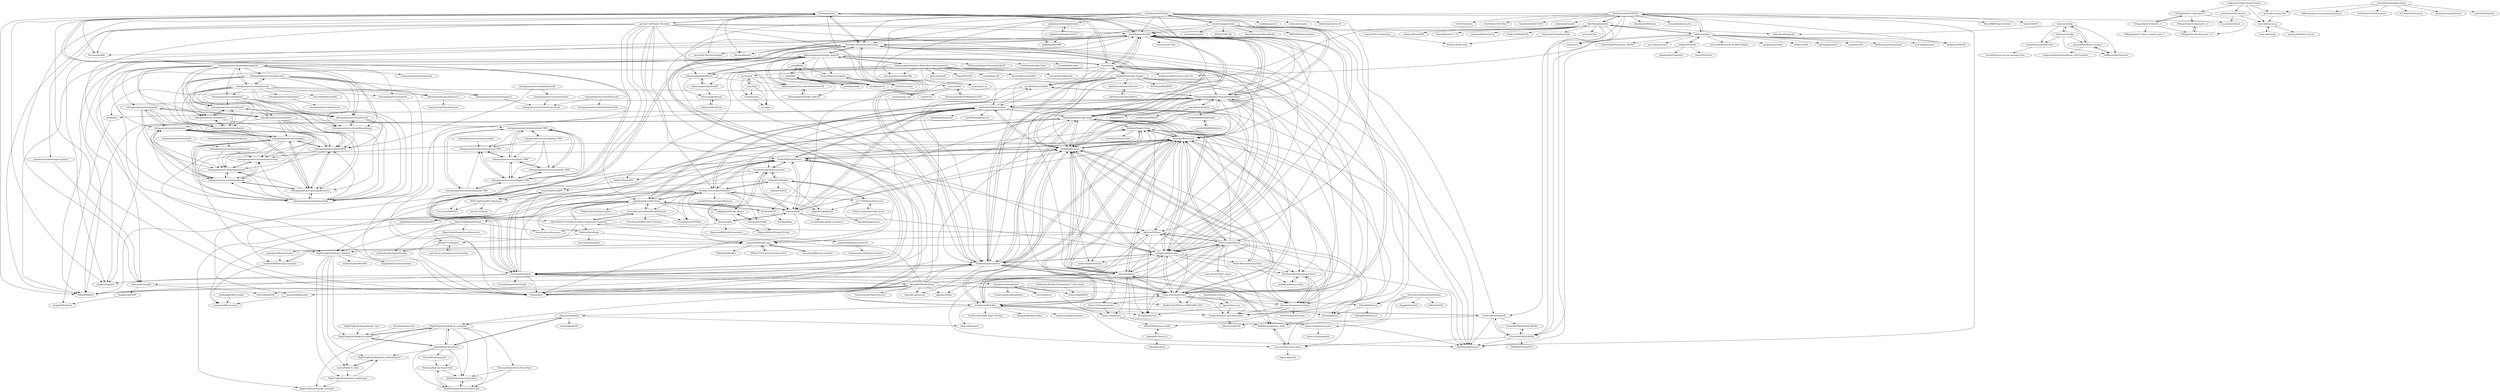 digraph G {
"ZDoom/gzdoom" -> "ZDoom/Raze" ["e"=1]
"ZDoom/gzdoom" -> "sirjuddington/SLADE"
"ZDoom/gzdoom" -> "chocolate-doom/chocolate-doom"
"ZDoom/gzdoom" -> "freedoom/freedoom"
"ZDoom/gzdoom" -> "Novum/vkQuake" ["e"=1]
"ZDoom/gzdoom" -> "UltimateDoomBuilder/UltimateDoomBuilder"
"ZDoom/gzdoom" -> "dhewm/dhewm3" ["e"=1]
"ZDoom/gzdoom" -> "luciusDXL/TheForceEngine" ["e"=1]
"ZDoom/gzdoom" -> "fabiangreffrath/crispy-doom"
"ZDoom/gzdoom" -> "rheit/zdoom"
"ZDoom/gzdoom" -> "pa1nki113r/Project_Brutality"
"ZDoom/gzdoom" -> "NBlood/NBlood" ["e"=1]
"ZDoom/gzdoom" -> "kraflab/dsda-doom"
"ZDoom/gzdoom" -> "bradharding/doomretro"
"ZDoom/gzdoom" -> "yquake2/yquake2" ["e"=1]
"fabiangreffrath/crispy-doom" -> "fabiangreffrath/woof"
"fabiangreffrath/crispy-doom" -> "chocolate-doom/chocolate-doom"
"fabiangreffrath/crispy-doom" -> "kraflab/dsda-doom"
"fabiangreffrath/crispy-doom" -> "coelckers/prboom-plus"
"fabiangreffrath/crispy-doom" -> "bradharding/doomretro"
"fabiangreffrath/crispy-doom" -> "sirjuddington/SLADE"
"fabiangreffrath/crispy-doom" -> "BodbDearg/PsyDoom" ["e"=1]
"fabiangreffrath/crispy-doom" -> "yquake2/yquake2" ["e"=1]
"fabiangreffrath/crispy-doom" -> "team-eternity/eternity"
"fabiangreffrath/crispy-doom" -> "ZDoom/Raze" ["e"=1]
"fabiangreffrath/crispy-doom" -> "UltimateDoomBuilder/UltimateDoomBuilder"
"fabiangreffrath/crispy-doom" -> "Russian-Doom/russian-doom"
"fabiangreffrath/crispy-doom" -> "NBlood/NBlood" ["e"=1]
"fabiangreffrath/crispy-doom" -> "freedoom/freedoom"
"fabiangreffrath/crispy-doom" -> "MrAlaux/Nugget-Doom"
"Sumwunn/DoomRPG" -> "mmaulwurff/target-spy"
"Sumwunn/DoomRPG" -> "WNC12k/DoomRPG-Rebalance"
"Sumwunn/DoomRPG" -> "Forevener/DRPGSEL"
"team-eternity/eternity" -> "fabiangreffrath/woof"
"team-eternity/eternity" -> "coelckers/prboom-plus"
"team-eternity/eternity" -> "kraflab/dsda-doom"
"team-eternity/eternity" -> "odamex/odamex"
"team-eternity/eternity" -> "atsb/Doom64EX-Plus"
"team-eternity/eternity" -> "MTrop/DoomTools"
"team-eternity/eternity" -> "GooberMan/rum-and-raisin-doom"
"team-eternity/eternity" -> "kgsws/doom_ace"
"team-eternity/eternity" -> "Russian-Doom/russian-doom"
"team-eternity/eternity" -> "sirjuddington/SLADE"
"team-eternity/eternity" -> "bradharding/doomretro"
"team-eternity/eternity" -> "MadDeCoDeR/Classic-RBDOOM-3-BFG" ["e"=1]
"team-eternity/eternity" -> "drfrag666/lzdoom"
"team-eternity/eternity" -> "Doom-Utils/iwad-patches"
"team-eternity/eternity" -> "dpjudas/VkDoom"
"anotak/doombuilderx" -> "UltimateDoomBuilder/UltimateDoomBuilder"
"anotak/doombuilderx" -> "kraflab/mbf21"
"anotak/doombuilderx" -> "sneakernets/DMXOPL" ["e"=1]
"anotak/doombuilderx" -> "team-eternity/calico-doom"
"anotak/doombuilderx" -> "jmtd/wadc"
"anotak/doombuilderx" -> "jmickle66666666/jzbuilder"
"jekyllgrim/Beautiful-Doom" -> "EmeraldCoasttt/BrutalDoomPlatinum"
"jekyllgrim/Beautiful-Doom" -> "jekyllgrim/UniversalFlexibleHUD"
"jekyllgrim/Beautiful-Doom" -> "NightFright2k19/quake_authmdl" ["e"=1]
"jekyllgrim/Beautiful-Doom" -> "NightFright2k19/doom_widehud"
"jekyllgrim/Beautiful-Doom" -> "MajorCooke/Doom4Doom"
"jekyllgrim/Beautiful-Doom" -> "LocalInsomniac/NTMAi"
"jekyllgrim/Beautiful-Doom" -> "jekyllgrim/ZScript_Basics"
"jekyllgrim/Beautiful-Doom" -> "Youda008/DoomRunner"
"jekyllgrim/Beautiful-Doom" -> "lcferrum/qzdl"
"jekyllgrim/Beautiful-Doom" -> "TheKins/MetaDoom"
"jekyllgrim/Beautiful-Doom" -> "KuriKai/DHTP"
"jekyllgrim/Beautiful-Doom" -> "obsidian-level-maker/Obsidian"
"jekyllgrim/Beautiful-Doom" -> "TheBlueSavior/Project-Malice"
"jekyllgrim/Beautiful-Doom" -> "nstlaurent/DoomLauncher"
"pa1nki113r/Project_Brutality" -> "ZDoom/gzdoom"
"pa1nki113r/Project_Brutality" -> "Youda008/DoomRunner"
"pa1nki113r/Project_Brutality" -> "BLOODWOLF333/Brutal-Doom-Community-Expansion"
"pa1nki113r/Project_Brutality" -> "lcferrum/qzdl"
"pa1nki113r/Project_Brutality" -> "ZDoom/Raze" ["e"=1]
"pa1nki113r/Project_Brutality" -> "sirjuddington/SLADE"
"pa1nki113r/Project_Brutality" -> "UltimateDoomBuilder/UltimateDoomBuilder"
"pa1nki113r/Project_Brutality" -> "jekyllgrim/Beautiful-Doom"
"pa1nki113r/Project_Brutality" -> "freedoom/freedoom"
"pa1nki113r/Project_Brutality" -> "obsidian-level-maker/Obsidian"
"pa1nki113r/Project_Brutality" -> "NBlood/NBlood" ["e"=1]
"pa1nki113r/Project_Brutality" -> "Novum/vkQuake" ["e"=1]
"pa1nki113r/Project_Brutality" -> "kraflab/dsda-doom"
"pa1nki113r/Project_Brutality" -> "bradharding/doomretro"
"pa1nki113r/Project_Brutality" -> "nstlaurent/DoomLauncher"
"lcferrum/qzdl" -> "qbasicer/qzdl"
"lcferrum/qzdl" -> "nstlaurent/DoomLauncher"
"lcferrum/qzdl" -> "Youda008/DoomRunner"
"lcferrum/qzdl" -> "FreaKzero/ssgl-doom-launcher"
"lcferrum/qzdl" -> "m-x-d/Simple-Quake-Launcher-2" ["e"=1]
"lcferrum/qzdl" -> "coelckers/prboom-plus"
"lcferrum/qzdl" -> "fabiangreffrath/woof"
"lcferrum/qzdl" -> "jekyllgrim/Beautiful-Doom"
"lcferrum/qzdl" -> "fabiangreffrath/crispy-doom"
"lcferrum/qzdl" -> "obsidian-level-maker/Obsidian"
"lcferrum/qzdl" -> "Shpoike/Quakespasm" ["e"=1]
"lcferrum/qzdl" -> "UltimateDoomBuilder/UltimateDoomBuilder"
"lcferrum/qzdl" -> "ZDoom/Raze" ["e"=1]
"lcferrum/qzdl" -> "kraflab/dsda-doom"
"rheit/zdoom" -> "sirjuddington/SLADE"
"rheit/zdoom" -> "ZDoom/gzdoom"
"rheit/zdoom" -> "UltimateDoomBuilder/UltimateDoomBuilder"
"rheit/zdoom" -> "ZDoom/qzdoom"
"rheit/zdoom" -> "skyjake/Doomsday-Engine"
"rheit/zdoom" -> "team-eternity/eternity"
"rheit/zdoom" -> "drfrag666/lzdoom"
"rheit/zdoom" -> "freedoom/freedoom"
"rheit/zdoom" -> "devinacker/omgifol"
"rheit/zdoom" -> "m-x-d/GZDoom-Builder"
"rheit/zdoom" -> "coelckers/prboom-plus"
"rheit/zdoom" -> "fabiensanglard/chocolate_duke3D"
"rheit/zdoom" -> "bradharding/doomretro"
"rheit/zdoom" -> "Kyle873/DoomRPG"
"rheit/zdoom" -> "nstlaurent/DoomLauncher"
"amroibrahim/DIYDoom" -> "jordansavant/doomengine.python"
"amroibrahim/DIYDoom" -> "chocolate-doom/chocolate-doom"
"amroibrahim/DIYDoom" -> "sinshu/managed-doom"
"amroibrahim/DIYDoom" -> "bradharding/doomretro"
"amroibrahim/DIYDoom" -> "sirjuddington/SLADE"
"amroibrahim/DIYDoom" -> "ozkl/doomgeneric" ["e"=1]
"amroibrahim/DIYDoom" -> "odamex/odamex"
"amroibrahim/DIYDoom" -> "solenum/exengine" ["e"=1]
"amroibrahim/DIYDoom" -> "fabiensanglard/gebbdoom"
"amroibrahim/DIYDoom" -> "devinacker/omgifol"
"amroibrahim/DIYDoom" -> "philipbuuck/HandmadeQuake"
"amroibrahim/DIYDoom" -> "coelckers/prboom-plus"
"amroibrahim/DIYDoom" -> "mausimus/rtdoom"
"amroibrahim/DIYDoom" -> "jdah/doomenstein-3d" ["e"=1]
"amroibrahim/DIYDoom" -> "mattiasgustavsson/dos-like" ["e"=1]
"nstlaurent/DoomLauncher" -> "Youda008/DoomRunner"
"nstlaurent/DoomLauncher" -> "lcferrum/qzdl"
"nstlaurent/DoomLauncher" -> "kraflab/dsda-doom"
"nstlaurent/DoomLauncher" -> "UltimateDoomBuilder/UltimateDoomBuilder"
"nstlaurent/DoomLauncher" -> "coelckers/prboom-plus"
"nstlaurent/DoomLauncher" -> "ZDoom/Raze" ["e"=1]
"nstlaurent/DoomLauncher" -> "fgsfds/BuildLauncher"
"nstlaurent/DoomLauncher" -> "fabiangreffrath/woof"
"nstlaurent/DoomLauncher" -> "hrehfeld/QuakeInjector" ["e"=1]
"nstlaurent/DoomLauncher" -> "jekyllgrim/Beautiful-Doom"
"nstlaurent/DoomLauncher" -> "m-x-d/GZDoom-Builder"
"nstlaurent/DoomLauncher" -> "fabiangreffrath/crispy-doom"
"nstlaurent/DoomLauncher" -> "qbasicer/qzdl"
"nstlaurent/DoomLauncher" -> "dpjudas/VkDoom"
"nstlaurent/DoomLauncher" -> "FreaKzero/ssgl-doom-launcher"
"permadi-com/ray-cast" -> "emre-aki/raycast.js"
"BodbDearg/phoenix_doom" -> "team-eternity/calico-doom"
"devinacker/omgifol" -> "GitExl/WhackEd4"
"devinacker/omgifol" -> "fragglet/deh9000"
"jordansavant/doomengine.python" -> "devinacker/omgifol"
"Helion-Engine/Helion" -> "fabiangreffrath/woof"
"Helion-Engine/Helion" -> "GooberMan/rum-and-raisin-doom"
"Helion-Engine/Helion" -> "atsb/Doom64EX-Plus"
"Helion-Engine/Helion" -> "dpjudas/VkDoom"
"Helion-Engine/Helion" -> "edge-classic/EDGE-classic"
"Helion-Engine/Helion" -> "MrAlaux/Nugget-Doom"
"Helion-Engine/Helion" -> "JNechaevsky/international-doom"
"Helion-Engine/Helion" -> "NightFright2k19/doom_widehud"
"Helion-Engine/Helion" -> "kraflab/dsda-doom"
"Helion-Engine/Helion" -> "coelckers/prboom-plus"
"Helion-Engine/Helion" -> "MTrop/DoomTools"
"Helion-Engine/Helion" -> "BodbDearg/phoenix_doom"
"Helion-Engine/Helion" -> "Russian-Doom/russian-doom"
"Helion-Engine/Helion" -> "team-eternity/calico-doom"
"Hendricks266/e32wt" -> "NightFright2k19/duke3d_widefix"
"Youda008/DoomRunner" -> "nstlaurent/DoomLauncher"
"Youda008/DoomRunner" -> "fabiangreffrath/woof"
"Youda008/DoomRunner" -> "atsb/Doom64EX-Plus"
"Youda008/DoomRunner" -> "kraflab/dsda-doom"
"Youda008/DoomRunner" -> "MrAlaux/Nugget-Doom"
"Youda008/DoomRunner" -> "lcferrum/qzdl"
"Youda008/DoomRunner" -> "FreaKzero/ssgl-doom-launcher"
"Youda008/DoomRunner" -> "dpjudas/VkDoom"
"Youda008/DoomRunner" -> "obsidian-level-maker/Obsidian"
"Youda008/DoomRunner" -> "ZDoom/Raze" ["e"=1]
"Youda008/DoomRunner" -> "jekyllgrim/Beautiful-Doom"
"Youda008/DoomRunner" -> "NightFright2k19/doom_widehud"
"Youda008/DoomRunner" -> "NBlood/NBlood" ["e"=1]
"Youda008/DoomRunner" -> "coelckers/prboom-plus"
"Youda008/DoomRunner" -> "EmeraldCoasttt/BrutalDoomPlatinum"
"jonof/jfbuild" -> "jonof/jfsw"
"jonof/jfbuild" -> "jonof/jfaudiolib"
"jonof/jfbuild" -> "jonof/jfduke3d"
"jonof/jfbuild" -> "TermiT/duke3d-megaton"
"cyxx/rawgl" -> "cyxx/f2bgl"
"cyxx/rawgl" -> "cyxx/igor"
"cyxx/rawgl" -> "cyxx/bermuda"
"cyxx/rawgl" -> "usineur/hode"
"cyxx/rawgl" -> "cyxx/another_js"
"paynworth/RocketLauncher2" -> "Doommarine23/RocketLauncher2"
"bradharding/doomretro" -> "fabiangreffrath/woof"
"bradharding/doomretro" -> "chocolate-doom/chocolate-doom"
"bradharding/doomretro" -> "fabiangreffrath/crispy-doom"
"bradharding/doomretro" -> "sirjuddington/SLADE"
"bradharding/doomretro" -> "coelckers/prboom-plus"
"bradharding/doomretro" -> "freedoom/freedoom"
"bradharding/doomretro" -> "kraflab/dsda-doom"
"bradharding/doomretro" -> "team-eternity/eternity"
"bradharding/doomretro" -> "ZDoom/Raze" ["e"=1]
"bradharding/doomretro" -> "BodbDearg/PsyDoom" ["e"=1]
"bradharding/doomretro" -> "yquake2/yquake2" ["e"=1]
"bradharding/doomretro" -> "bibendovsky/bstone" ["e"=1]
"bradharding/doomretro" -> "NBlood/NBlood" ["e"=1]
"bradharding/doomretro" -> "odamex/odamex"
"bradharding/doomretro" -> "MrAlaux/Nugget-Doom"
"qbasicer/qzdl" -> "lcferrum/qzdl"
"qbasicer/qzdl" -> "FreaKzero/ssgl-doom-launcher"
"qbasicer/qzdl" -> "Hypnotoad90/RocketLauncher2"
"qbasicer/qzdl" -> "XaserAcheron/damnums"
"zdoom-docs/stable" -> "KaptainMicila/ZScript-VSCode"
"zdoom-docs/stable" -> "jekyllgrim/ZScript_Basics"
"trapexit/3DO-information" -> "SaffronCR/3do-tools"
"qconrad/intellistar-emulator" -> "coolguyunblocked/Intellistar-2-XD-Emulator"
"qconrad/intellistar-emulator" -> "buffbears/Weatherscan"
"qconrad/intellistar-emulator" -> "vbguyny/ws4kp"
"JRHard771/Universal-Enhanced-AI" -> "mmaulwurff/target-spy"
"videogamepreservation/dukenukem3d" -> "videogamepreservation/descent2"
"videogamepreservation/dukenukem3d" -> "videogamepreservation/hexen2"
"videogamepreservation/dukenukem3d" -> "videogamepreservation/blood"
"videogamepreservation/dukenukem3d" -> "videogamepreservation/jediacademypc"
"videogamepreservation/dukenukem3d" -> "videogamepreservation/postal"
"videogamepreservation/dukenukem3d" -> "videogamepreservation/hexen"
"videogamepreservation/dukenukem3d" -> "videogamepreservation/descent"
"videogamepreservation/dukenukem3d" -> "fabiensanglard/chocolate_duke3D"
"videogamepreservation/dukenukem3d" -> "videogamepreservation/heretic"
"videogamepreservation/dukenukem3d" -> "videogamepreservation/blood2"
"videogamepreservation/dukenukem3d" -> "videogamepreservation/doom"
"videogamepreservation/dukenukem3d" -> "videogamepreservation/rott"
"videogamepreservation/dukenukem3d" -> "videogamepreservation/doom3"
"videogamepreservation/dukenukem3d" -> "videogamepreservation/doom3bfg"
"videogamepreservation/dukenukem3d" -> "videogamepreservation/quake"
"Optimus6128/optidoom3do" -> "SaffronCR/3do-tools"
"mmaulwurff/hellscape-navigator" -> "mmaulwurff/target-spy"
"mmaulwurff/hellscape-navigator" -> "mmaulwurff/mod-menu"
"mmaulwurff/target-spy" -> "mmaulwurff/hellscape-navigator"
"mmaulwurff/target-spy" -> "mmaulwurff/precise-crosshair"
"mmaulwurff/target-spy" -> "JRHard771/Universal-Enhanced-AI"
"mmaulwurff/target-spy" -> "Tekkish/HitMarkers"
"mmaulwurff/target-spy" -> "mmaulwurff/autoautosave"
"mmaulwurff/autoautosave" -> "mmaulwurff/hellscape-navigator"
"mmaulwurff/precise-crosshair" -> "mmaulwurff/target-spy"
"fragglet/deh9000" -> "fragglet/DietBoom"
"videogamepreservation/blood" -> "videogamepreservation/blood2"
"videogamepreservation/blood" -> "videogamepreservation/hexen2"
"videogamepreservation/blood" -> "videogamepreservation/heretic"
"videogamepreservation/blood" -> "videogamepreservation/doom3bfg"
"videogamepreservation/blood" -> "videogamepreservation/jediacademypc"
"jmtd/wadc" -> "fragglet/DietBoom"
"videogamepreservation/zork" -> "videogamepreservation/wolf3dbrowser"
"caligari87/ObAddon" -> "obsidian-level-maker/Obsidian"
"caligari87/ObAddon" -> "mc776/HideousDestructor"
"caligari87/ObAddon" -> "caligari87/darkdoomz"
"caligari87/ObAddon" -> "mmaulwurff/target-spy"
"caligari87/ObAddon" -> "Sumwunn/DoomRPG"
"caligari87/ObAddon" -> "FreaKzero/ssgl-doom-launcher"
"caligari87/ObAddon" -> "samboy/ObHack"
"Kyle873/DoomRPG" -> "Sumwunn/DoomRPG"
"jmickle66666666/jzbuilder" -> "jmickle66666666/wad-js"
"jonof/jfsw" -> "jonof/jfduke3d"
"jonof/jfsw" -> "jonof/jfbuild"
"jonof/jfsw" -> "jonof/jfaudiolib"
"cyxx/bermuda" -> "cyxx/igor"
"argv-minus-one/gzdoom-use-to-pickup" -> "JRHard771/droplets"
"jonof/jfduke3d" -> "jonof/jfsw"
"jonof/jfduke3d" -> "jonof/jfbuild"
"TermiT/sw-redux" -> "TermiT/duke3d-megaton"
"HDest-Community/Ugly-as-Sin" -> "mc776/HideousDestructor"
"Doom-Utils/deutex" -> "Doom-Utils/historic-ports"
"Doom-Utils/deutex" -> "AXDOOMER/doom-vanille"
"chocolate-doom/chocolate-doom" -> "fabiangreffrath/crispy-doom"
"chocolate-doom/chocolate-doom" -> "bradharding/doomretro"
"chocolate-doom/chocolate-doom" -> "ZDoom/gzdoom"
"chocolate-doom/chocolate-doom" -> "sirjuddington/SLADE"
"chocolate-doom/chocolate-doom" -> "freedoom/freedoom"
"chocolate-doom/chocolate-doom" -> "kraflab/dsda-doom"
"chocolate-doom/chocolate-doom" -> "coelckers/prboom-plus"
"chocolate-doom/chocolate-doom" -> "fabiangreffrath/woof"
"chocolate-doom/chocolate-doom" -> "fabiensanglard/chocolate_duke3D"
"chocolate-doom/chocolate-doom" -> "yquake2/yquake2" ["e"=1]
"chocolate-doom/chocolate-doom" -> "Novum/vkQuake" ["e"=1]
"chocolate-doom/chocolate-doom" -> "dhewm/dhewm3" ["e"=1]
"chocolate-doom/chocolate-doom" -> "NBlood/NBlood" ["e"=1]
"chocolate-doom/chocolate-doom" -> "BodbDearg/PsyDoom" ["e"=1]
"chocolate-doom/chocolate-doom" -> "luciusDXL/TheForceEngine" ["e"=1]
"RandalLinden/DOOM-FX" -> "Olde-Skuul/doom3do"
"RandalLinden/DOOM-FX" -> "BodbDearg/PsyDoom" ["e"=1]
"RandalLinden/DOOM-FX" -> "Erick194/PSXDOOM-RE"
"RandalLinden/DOOM-FX" -> "Erick194/DOOM64-RE"
"RandalLinden/DOOM-FX" -> "doomhack/GBADoom" ["e"=1]
"RandalLinden/DOOM-FX" -> "devinacker/bsnes-plus" ["e"=1]
"RandalLinden/DOOM-FX" -> "chocolate-doom/chocolate-doom"
"RandalLinden/DOOM-FX" -> "Myself086/Project-Nested" ["e"=1]
"RandalLinden/DOOM-FX" -> "Optiroc/libSFX" ["e"=1]
"RandalLinden/DOOM-FX" -> "Stephane-D/SGDK" ["e"=1]
"RandalLinden/DOOM-FX" -> "iaddis/metalnes"
"RandalLinden/DOOM-FX" -> "viti95/FastDoom" ["e"=1]
"RandalLinden/DOOM-FX" -> "VitorVilela7/SA1-Root" ["e"=1]
"RandalLinden/DOOM-FX" -> "RandalLinden/ACCESS"
"RandalLinden/DOOM-FX" -> "alekmaul/pvsneslib" ["e"=1]
"fabiensanglard/Chocolate-Wolfenstein-3D" -> "fabiensanglard/chocolate_duke3D"
"fabiensanglard/Chocolate-Wolfenstein-3D" -> "fabiensanglard/vanilla_duke3D"
"netbymatt/ws4kp" -> "vbguyny/ws4kp"
"netbymatt/ws4kp" -> "buffbears/Weatherscan"
"netbymatt/ws4kp" -> "qconrad/intellistar-emulator"
"netbymatt/ws4kp" -> "probnot/wpg-weatherchan"
"Olde-Skuul/doom3do" -> "Olde-Skuul/burgerlib"
"Olde-Skuul/doom3do" -> "RandalLinden/DOOM-FX"
"Olde-Skuul/doom3do" -> "BodbDearg/PsyDoom" ["e"=1]
"Olde-Skuul/doom3do" -> "sirjuddington/SLADE"
"Olde-Skuul/doom3do" -> "Optimus6128/optidoom3do"
"Olde-Skuul/doom3do" -> "viciious/d32xr" ["e"=1]
"Olde-Skuul/doom3do" -> "Erick194/PSXDOOM-RE"
"Olde-Skuul/doom3do" -> "svkaiser/Doom64EX" ["e"=1]
"Olde-Skuul/doom3do" -> "bradharding/doomretro"
"Olde-Skuul/doom3do" -> "foone/BRender-v1.3.2" ["e"=1]
"Olde-Skuul/doom3do" -> "jnmartin84/doom64-dc" ["e"=1]
"Olde-Skuul/doom3do" -> "iaddis/metalnes"
"Olde-Skuul/doom3do" -> "ZDoom/Raze" ["e"=1]
"Olde-Skuul/doom3do" -> "KallistiOS/KallistiOS" ["e"=1]
"Olde-Skuul/doom3do" -> "snesrev/sm" ["e"=1]
"hunterloftis/playfuljs-demos" -> "hunterloftis/newton"
"hunterloftis/playfuljs-demos" -> "Mekire/pygame-raycasting-experiment"
"hunterloftis/playfuljs-demos" -> "id-Software/wolf3d-browser" ["e"=1]
"hunterloftis/playfuljs-demos" -> "IceCreamYou/Nemesis"
"hunterloftis/playfuljs-demos" -> "jbouny/terrain-generator" ["e"=1]
"hunterloftis/playfuljs-demos" -> "permadi-com/ray-cast"
"vinibiavatti1/RayCastingTutorial" -> "3DSage/OpenGL-Raycaster_v1"
"vinibiavatti1/RayCastingTutorial" -> "andrew-lim/sdl2-raycast"
"vinibiavatti1/RayCastingTutorial" -> "permadi-com/ray-cast"
"vinibiavatti1/RayCastingTutorial" -> "emre-aki/raycast.js"
"fabiensanglard/gebbwolf3" -> "fabiensanglard/gebbdoom"
"fabiensanglard/gebbwolf3" -> "fabiensanglard/cpsb"
"WNC12k/DoomRPG-Rebalance" -> "Sumwunn/DoomRPG"
"WNC12k/DoomRPG-Rebalance" -> "Forevener/DRPGSEL"
"WNC12k/DoomRPG-Rebalance" -> "marrub--/Lithium"
"fabiensanglard/Another-World-Bytecode-Interpreter" -> "cyxx/rawgl"
"fabiensanglard/Another-World-Bytecode-Interpreter" -> "fabiensanglard/chocolate_duke3D"
"fabiensanglard/Another-World-Bytecode-Interpreter" -> "mtuomi/SecondReality" ["e"=1]
"fabiensanglard/Another-World-Bytecode-Interpreter" -> "markmoxon/elite-source-code-nes" ["e"=1]
"fabiensanglard/Another-World-Bytecode-Interpreter" -> "djyt/cannonball" ["e"=1]
"fabiensanglard/Another-World-Bytecode-Interpreter" -> "fabiensanglard/gebbwolf3"
"fabiensanglard/Another-World-Bytecode-Interpreter" -> "fabiensanglard/gebbdoom"
"fabiensanglard/Another-World-Bytecode-Interpreter" -> "cyxx/another_js"
"fabiensanglard/Another-World-Bytecode-Interpreter" -> "mattiasgustavsson/dos-like" ["e"=1]
"fabiensanglard/Another-World-Bytecode-Interpreter" -> "NagyD/SDLPoP" ["e"=1]
"fabiensanglard/Another-World-Bytecode-Interpreter" -> "cxong/cdogs-sdl" ["e"=1]
"fabiensanglard/Another-World-Bytecode-Interpreter" -> "OpenFodder/openfodder" ["e"=1]
"3DSage/OpenGL-Raycaster_v1" -> "3DSage/OpenGL-Raycaster_v2"
"3DSage/OpenGL-Raycaster_v1" -> "3DSage/OpenGL-Raycaster_v3"
"3DSage/OpenGL-Raycaster_v1" -> "3DSage/OpenGL-Starter_v1"
"jekyllgrim/ZScript_Basics" -> "zdoom-docs/stable"
"jekyllgrim/ZScript_Basics" -> "KaptainMicila/ZScript-VSCode"
"KuriKai/DHTP" -> "KuriKai/dhmp"
"KuriKai/DHTP" -> "jekyllgrim/Beautiful-Doom"
"sinshu/managed-doom" -> "Helion-Engine/Helion"
"sinshu/managed-doom" -> "sinshu/meltysynth" ["e"=1]
"sinshu/managed-doom" -> "BodbDearg/PsyDoom" ["e"=1]
"sinshu/managed-doom" -> "amroibrahim/DIYDoom"
"sinshu/managed-doom" -> "sirjuddington/SLADE"
"sinshu/managed-doom" -> "SFML/SFML.Net" ["e"=1]
"sinshu/managed-doom" -> "Erick194/DOOM64-RE"
"sinshu/managed-doom" -> "MoonsideGames/MoonWorks" ["e"=1]
"sinshu/managed-doom" -> "AXDOOMER/mochadoom"
"sinshu/managed-doom" -> "bradharding/doomretro"
"NightFright2k19/duke3d_voxelpack" -> "fgsfds/Blood-Voxel-Pack"
"NightFright2k19/duke3d_voxelpack" -> "NightFright2k19/duke3d_widefix"
"NightFright2k19/duke3d_voxelpack" -> "Dzierzan/Dark-Forces-Voxel-Pack"
"NightFright2k19/duke3d_voxelpack" -> "fgsfds/Powerslave-Voxel-Pack"
"NightFright2k19/duke3d_voxelpack" -> "NightFright2k19/quake_authmdl" ["e"=1]
"NightFright2k19/duke3d_voxelpack" -> "3saster/fullscrn_huds"
"NightFright2k19/duke3d_voxelpack" -> "fgsfds/Shadow-Warrior-Voxel-Pack"
"skyjake/Doomsday-Engine" -> "nstlaurent/DoomLauncher"
"skyjake/Doomsday-Engine" -> "MadDeCoDeR/Classic-RBDOOM-3-BFG" ["e"=1]
"skyjake/Doomsday-Engine" -> "team-eternity/eternity"
"skyjake/Doomsday-Engine" -> "KuriKai/DHTP"
"skyjake/Doomsday-Engine" -> "bradharding/doomretro"
"skyjake/Doomsday-Engine" -> "m-x-d/GZDoom-Builder"
"skyjake/Doomsday-Engine" -> "odamex/odamex"
"skyjake/Doomsday-Engine" -> "Doom-Utils/deutex"
"skyjake/Doomsday-Engine" -> "rheit/zdoom"
"skyjake/Doomsday-Engine" -> "KS-Presto/Wolf4SDL"
"skyjake/Doomsday-Engine" -> "OpenSourcedGames/Heretic"
"andrew-lim/sdl2-raycast" -> "mausimus/rtdoom"
"andrew-lim/sdl2-raycast" -> "emre-aki/raycast.js"
"emre-aki/raycast.js" -> "emre-aki/tmp3d"
"emre-aki/raycast.js" -> "andrew-lim/html5-raycast"
"BLOODWOLF333/Brutal-Doom-Community-Expansion" -> "EmeraldCoasttt/BrutalDoomPlatinum"
"BLOODWOLF333/Brutal-Doom-Community-Expansion" -> "obsidian-level-maker/Obsidian"
"BLOODWOLF333/Brutal-Doom-Community-Expansion" -> "jekyllgrim/Beautiful-Doom"
"BLOODWOLF333/Brutal-Doom-Community-Expansion" -> "ZDoom/Raze" ["e"=1]
"BLOODWOLF333/Brutal-Doom-Community-Expansion" -> "TheKins/MetaDoom"
"BLOODWOLF333/Brutal-Doom-Community-Expansion" -> "FreaKzero/ssgl-doom-launcher"
"BLOODWOLF333/Brutal-Doom-Community-Expansion" -> "dpjudas/VkDoom"
"kgsws/doom_ace" -> "MTrop/DoomTools"
"kgsws/doom_ace" -> "GooberMan/rum-and-raisin-doom"
"3saster/fullscrn_huds" -> "NightFright2k19/gzdoom_perk-enhanced"
"3saster/fullscrn_huds" -> "NightFright2k19/gzdoom_brightmaps"
"NightFright2k19/duke3d_widefix" -> "NightFright2k19/duke3d_voxelpack"
"NightFright2k19/duke3d_widefix" -> "fgsfds/Blood-Voxel-Pack"
"NightFright2k19/gzdoom_brightmaps" -> "NightFright2k19/gzdoom_perk-enhanced"
"NightFright2k19/gzdoom_brightmaps" -> "NightFright2k19/quake_authmdl" ["e"=1]
"fgsfds/Blood-Voxel-Pack" -> "NightFright2k19/duke3d_voxelpack"
"fgsfds/Blood-Voxel-Pack" -> "fgsfds/Powerslave-Voxel-Pack"
"fgsfds/Blood-Voxel-Pack" -> "fgsfds/Shadow-Warrior-Voxel-Pack"
"fgsfds/Blood-Voxel-Pack" -> "NightFright2k19/duke3d_widefix"
"fgsfds/Blood-Voxel-Pack" -> "Dzierzan/IonFury-Voxel-Pack"
"fgsfds/Blood-Voxel-Pack" -> "NightFright2k19/gzdoom_perk-enhanced"
"fgsfds/Blood-Voxel-Pack" -> "NoOneBlood/xmapedit"
"fgsfds/Blood-Voxel-Pack" -> "clipmove/NotBlood"
"fgsfds/Powerslave-Voxel-Pack" -> "fgsfds/Shadow-Warrior-Voxel-Pack"
"fgsfds/Shadow-Warrior-Voxel-Pack" -> "fgsfds/Powerslave-Voxel-Pack"
"fgsfds/Shadow-Warrior-Voxel-Pack" -> "Dzierzan/IonFury-Voxel-Pack"
"Dzierzan/Dark-Forces-Voxel-Pack" -> "fgsfds/Powerslave-Voxel-Pack"
"Dzierzan/Dark-Forces-Voxel-Pack" -> "fgsfds/Shadow-Warrior-Voxel-Pack"
"probnot/wpg-weatherchan" -> "Forceh91/retro-env-can-weather-chan"
"videogamepreservation/micropolis" -> "videogamepreservation/mspacman-7800"
"usineur/hode" -> "MaximLopez/HeartOfDarkness-SDL"
"usineur/hode" -> "cyxx/amazing_hod"
"usineur/hode" -> "yaz0r/FITD" ["e"=1]
"MaximLopez/HeartOfDarkness-SDL" -> "usineur/hode"
"GooberMan/rum-and-raisin-doom" -> "JNechaevsky/CRL"
"NightFright2k19/gzdoom_perk-enhanced" -> "3saster/fullscrn_huds"
"Erick194/PSXDOOM-RE" -> "Erick194/PSXFINALDOOM-RE"
"Erick194/PSXDOOM-RE" -> "BodbDearg/PsyDoom" ["e"=1]
"Erick194/PSXDOOM-RE" -> "team-eternity/calico-doom"
"Erick194/PSXDOOM-RE" -> "NDR008/VSCodePSX" ["e"=1]
"Erick194/PSXDOOM-RE" -> "Erick194/DOOM64-RE"
"videogamepreservation/blood2" -> "videogamepreservation/hexen2"
"videogamepreservation/blood2" -> "videogamepreservation/quake3arena"
"videogamepreservation/blood2" -> "videogamepreservation/jediacademypc"
"videogamepreservation/blood2" -> "videogamepreservation/doom3bfg"
"Erick194/PSXFINALDOOM-RE" -> "Erick194/PSXDOOM-RE"
"buffbears/Weatherscan" -> "qconrad/intellistar-emulator"
"Erick194/DOOM64-RE" -> "Erick194/PSXDOOM-RE"
"Erick194/DOOM64-RE" -> "Erick194/PSXFINALDOOM-RE"
"Erick194/DOOM64-RE" -> "atsb/Doom64EX-Plus"
"Erick194/DOOM64-RE" -> "BodbDearg/PsyDoom" ["e"=1]
"Erick194/DOOM64-RE" -> "BodbDearg/phoenix_doom"
"FreaKzero/ssgl-doom-launcher" -> "caligari87/ObAddon"
"FreaKzero/ssgl-doom-launcher" -> "qbasicer/qzdl"
"FreaKzero/ssgl-doom-launcher" -> "Youda008/DoomRunner"
"FreaKzero/ssgl-doom-launcher" -> "Kyle873/DoomRPG"
"FreaKzero/ssgl-doom-launcher" -> "lcferrum/qzdl"
"Realm667/WolfenDoom" -> "ZDoom/Raze" ["e"=1]
"Realm667/WolfenDoom" -> "NBlood/NBlood" ["e"=1]
"Realm667/WolfenDoom" -> "freedoom/freedoom"
"Realm667/WolfenDoom" -> "dpjudas/VkDoom"
"Realm667/WolfenDoom" -> "NightFright2k19/duke3d_voxelpack"
"Realm667/WolfenDoom" -> "bradharding/doomretro"
"Realm667/WolfenDoom" -> "team-eternity/eternity"
"Realm667/WolfenDoom" -> "m-x-d/GZDoom-Builder"
"Realm667/WolfenDoom" -> "bibendovsky/bstone" ["e"=1]
"Realm667/WolfenDoom" -> "ZDoom/qzdoom"
"Realm667/WolfenDoom" -> "Panzerschrek/Chasm-Reverse" ["e"=1]
"Realm667/WolfenDoom" -> "dpjudas/ZDRay"
"Realm667/WolfenDoom" -> "MadDeCoDeR/Classic-RBDOOM-3-BFG" ["e"=1]
"Realm667/WolfenDoom" -> "mmaulwurff/gearbox"
"Realm667/WolfenDoom" -> "BLOODWOLF333/Brutal-Doom-Community-Expansion"
"kraflab/dsda-doom" -> "coelckers/prboom-plus"
"kraflab/dsda-doom" -> "fabiangreffrath/woof"
"kraflab/dsda-doom" -> "fabiangreffrath/crispy-doom"
"kraflab/dsda-doom" -> "Pedro-Beirao/dsda-launcher"
"kraflab/dsda-doom" -> "team-eternity/eternity"
"kraflab/dsda-doom" -> "MrAlaux/Nugget-Doom"
"kraflab/dsda-doom" -> "UltimateDoomBuilder/UltimateDoomBuilder"
"kraflab/dsda-doom" -> "sirjuddington/SLADE"
"kraflab/dsda-doom" -> "atsb/Doom64EX-Plus"
"kraflab/dsda-doom" -> "Youda008/DoomRunner"
"kraflab/dsda-doom" -> "andrei-drexler/ironwail" ["e"=1]
"kraflab/dsda-doom" -> "NightFright2k19/doom_widehud"
"kraflab/dsda-doom" -> "Russian-Doom/russian-doom"
"kraflab/dsda-doom" -> "nstlaurent/DoomLauncher"
"kraflab/dsda-doom" -> "odamex/odamex"
"3DSage/OpenGL-Raycaster_v2" -> "3DSage/OpenGL-Raycaster_v3"
"obsidian-level-maker/Obsidian" -> "caligari87/ObAddon"
"obsidian-level-maker/Obsidian" -> "mmaulwurff/target-spy"
"obsidian-level-maker/Obsidian" -> "jekyllgrim/ZScript_Basics"
"obsidian-level-maker/Obsidian" -> "Lewisk3/UltimateClassicMinimap"
"obsidian-level-maker/Obsidian" -> "mmaulwurff/hellscape-navigator"
"obsidian-level-maker/Obsidian" -> "Youda008/DoomRunner"
"obsidian-level-maker/Obsidian" -> "XaserAcheron/damnums"
"obsidian-level-maker/Obsidian" -> "WNC12k/DoomRPG-Rebalance"
"obsidian-level-maker/Obsidian" -> "zdoom-docs/stable"
"obsidian-level-maker/Obsidian" -> "UltimateDoomBuilder/UltimateDoomBuilder"
"obsidian-level-maker/Obsidian" -> "mc776/HideousDestructor"
"obsidian-level-maker/Obsidian" -> "mmaulwurff/gearbox"
"obsidian-level-maker/Obsidian" -> "jekyllgrim/Beautiful-Doom"
"obsidian-level-maker/Obsidian" -> "LocalInsomniac/NTMAi"
"obsidian-level-maker/Obsidian" -> "caligari87/darkdoomz"
"odamex/odamex" -> "fabiangreffrath/woof"
"odamex/odamex" -> "team-eternity/eternity"
"odamex/odamex" -> "coelckers/prboom-plus"
"odamex/odamex" -> "kraflab/dsda-doom"
"odamex/odamex" -> "Russian-Doom/russian-doom"
"odamex/odamex" -> "GooberMan/rum-and-raisin-doom"
"odamex/odamex" -> "MTrop/DoomTools"
"odamex/odamex" -> "devinacker/omgifol"
"odamex/odamex" -> "BodbDearg/phoenix_doom"
"odamex/odamex" -> "Helion-Engine/Helion"
"odamex/odamex" -> "GitExl/WhackEd4"
"odamex/odamex" -> "Doom-Utils/deutex"
"odamex/odamex" -> "MrAlaux/Nugget-Doom"
"SnakieJakie/More-Lights" -> "mmaulwurff/mod-menu"
"Pedro-Beirao/dsda-launcher" -> "JNechaevsky/international-doom"
"Pedro-Beirao/dsda-launcher" -> "kraflab/dsda-doom"
"Pedro-Beirao/dsda-launcher" -> "andrikpowell/nyan-doom"
"Dzierzan/IonFury-Voxel-Pack" -> "fgsfds/Shadow-Warrior-Voxel-Pack"
"Dzierzan/IonFury-Voxel-Pack" -> "fgsfds/Powerslave-Voxel-Pack"
"videogamepreservation/abuse" -> "videogamepreservation/swars"
"videogamepreservation/wolf3dbrowser" -> "videogamepreservation/quake2tools"
"videogamepreservation/wolf3dbrowser" -> "videogamepreservation/enemyterritory"
"mmaulwurff/gearbox" -> "mmaulwurff/mod-menu"
"videogamepreservation/princeofpersia" -> "videogamepreservation/wolf3dbrowser"
"chocolatiers/RomeroDoomDump" -> "fragglet/DoomEd"
"chocolatiers/RomeroDoomDump" -> "3dfxdev/EDGE"
"chocolatiers/RomeroDoomDump" -> "Doom-Utils/historic-ports"
"chocolatiers/RomeroDoomDump" -> "drfrag666/lzdoom"
"chocolatiers/RomeroDoomDump" -> "team-eternity/calico-doom"
"videogamepreservation/asteroids-7800" -> "videogamepreservation/joust-7800"
"videogamepreservation/asteroids-7800" -> "videogamepreservation/digdug-7800"
"videogamepreservation/asteroids-7800" -> "videogamepreservation/centipede-7800"
"videogamepreservation/asteroids-7800" -> "videogamepreservation/commando-7800"
"videogamepreservation/asteroids-7800" -> "videogamepreservation/mspacman-7800"
"videogamepreservation/asteroids-7800" -> "videogamepreservation/galaga-7800"
"videogamepreservation/commando-7800" -> "videogamepreservation/digdug-7800"
"videogamepreservation/commando-7800" -> "videogamepreservation/mspacman-7800"
"videogamepreservation/commando-7800" -> "videogamepreservation/asteroids-7800"
"videogamepreservation/digdug-7800" -> "videogamepreservation/centipede-7800"
"videogamepreservation/digdug-7800" -> "videogamepreservation/asteroids-7800"
"videogamepreservation/digdug-7800" -> "videogamepreservation/joust-7800"
"videogamepreservation/digdug-7800" -> "videogamepreservation/commando-7800"
"videogamepreservation/digdug-7800" -> "videogamepreservation/mspacman-7800"
"videogamepreservation/joust-7800" -> "videogamepreservation/centipede-7800"
"videogamepreservation/joust-7800" -> "videogamepreservation/asteroids-7800"
"videogamepreservation/joust-7800" -> "videogamepreservation/digdug-7800"
"videogamepreservation/joust-7800" -> "videogamepreservation/mspacman-7800"
"videogamepreservation/mspacman-7800" -> "videogamepreservation/joust-7800"
"videogamepreservation/mspacman-7800" -> "videogamepreservation/digdug-7800"
"videogamepreservation/centipede-7800" -> "videogamepreservation/joust-7800"
"videogamepreservation/centipede-7800" -> "videogamepreservation/digdug-7800"
"videogamepreservation/centipede-7800" -> "videogamepreservation/asteroids-7800"
"videogamepreservation/galaga-7800" -> "videogamepreservation/asteroids-7800"
"videogamepreservation/galaga-7800" -> "videogamepreservation/centipede-7800"
"videogamepreservation/galaga-7800" -> "videogamepreservation/digdug-7800"
"videogamepreservation/galaga-7800" -> "videogamepreservation/mspacman-7800"
"videogamepreservation/galaga-7800" -> "videogamepreservation/joust-7800"
"videogamepreservation/doom" -> "videogamepreservation/quake"
"videogamepreservation/doom" -> "videogamepreservation/doom3"
"videogamepreservation/doom" -> "videogamepreservation/quake3arena"
"videogamepreservation/doom" -> "videogamepreservation/quaketools"
"videogamepreservation/doom" -> "videogamepreservation/wolf3d"
"videogamepreservation/doom" -> "videogamepreservation/quake2tools"
"videogamepreservation/doom" -> "videogamepreservation/doom3bfg"
"videogamepreservation/doom" -> "videogamepreservation/asteroids-7800"
"videogamepreservation/doom" -> "videogamepreservation/quake2"
"NightFright2k19/worldorder_raze" -> "NightFright2k19/duke3d_widefix"
"videogamepreservation/freespace2" -> "videogamepreservation/starcontrol2"
"videogamepreservation/homeworld" -> "videogamepreservation/arxfatalis"
"videogamepreservation/homeworld" -> "videogamepreservation/wolf3d"
"videogamepreservation/doom3bfg" -> "videogamepreservation/quake3arena"
"videogamepreservation/doom3bfg" -> "videogamepreservation/quake2"
"videogamepreservation/doom3bfg" -> "videogamepreservation/quaketools"
"videogamepreservation/doom3bfg" -> "videogamepreservation/doom3"
"videogamepreservation/doom3bfg" -> "videogamepreservation/wolf3d"
"videogamepreservation/doom3bfg" -> "videogamepreservation/quake2tools"
"videogamepreservation/doom3bfg" -> "videogamepreservation/enemyterritory"
"videogamepreservation/wolf3d" -> "videogamepreservation/quake2"
"videogamepreservation/wolf3d" -> "videogamepreservation/doom3"
"videogamepreservation/wolf3d" -> "videogamepreservation/quake2tools"
"videogamepreservation/wolf3d" -> "videogamepreservation/enemyterritory"
"videogamepreservation/wolf3d" -> "videogamepreservation/quake3arena"
"videogamepreservation/doom3" -> "videogamepreservation/quake3arena"
"videogamepreservation/doom3" -> "videogamepreservation/quaketools"
"videogamepreservation/doom3" -> "videogamepreservation/quake2"
"videogamepreservation/doom3" -> "videogamepreservation/wolf3d"
"videogamepreservation/doom3" -> "videogamepreservation/quake2tools"
"videogamepreservation/doom3" -> "videogamepreservation/quake"
"videogamepreservation/quake" -> "videogamepreservation/doom3"
"videogamepreservation/quake" -> "videogamepreservation/doom"
"videogamepreservation/quake" -> "videogamepreservation/quake3arena"
"videogamepreservation/quake" -> "videogamepreservation/quaketools"
"videogamepreservation/quake" -> "videogamepreservation/quake2tools"
"videogamepreservation/quake" -> "videogamepreservation/quake2"
"videogamepreservation/quake" -> "videogamepreservation/enemyterritory"
"videogamepreservation/quaketools" -> "videogamepreservation/quake2tools"
"videogamepreservation/quaketools" -> "videogamepreservation/quake3arena"
"videogamepreservation/quaketools" -> "videogamepreservation/quake2"
"videogamepreservation/quaketools" -> "videogamepreservation/enemyterritory"
"videogamepreservation/quaketools" -> "videogamepreservation/doom3"
"videogamepreservation/quake2tools" -> "videogamepreservation/quaketools"
"videogamepreservation/quake2tools" -> "videogamepreservation/enemyterritory"
"videogamepreservation/enemyterritory" -> "videogamepreservation/quake2tools"
"videogamepreservation/enemyterritory" -> "videogamepreservation/quaketools"
"videogamepreservation/quake2" -> "videogamepreservation/quaketools"
"videogamepreservation/quake2" -> "videogamepreservation/quake3arena"
"videogamepreservation/quake2" -> "videogamepreservation/wolf3d"
"videogamepreservation/quake2" -> "videogamepreservation/doom3"
"videogamepreservation/quake2" -> "videogamepreservation/quake2tools"
"videogamepreservation/quake2" -> "videogamepreservation/enemyterritory"
"videogamepreservation/quake2" -> "videogamepreservation/doom3bfg"
"videogamepreservation/quake3arena" -> "videogamepreservation/doom3"
"videogamepreservation/quake3arena" -> "videogamepreservation/quaketools"
"videogamepreservation/quake3arena" -> "videogamepreservation/quake2"
"videogamepreservation/quake3arena" -> "videogamepreservation/quake2tools"
"videogamepreservation/quake3arena" -> "videogamepreservation/doom3bfg"
"videogamepreservation/quake3arena" -> "videogamepreservation/wolf3d"
"videogamepreservation/freesynd" -> "videogamepreservation/alienbreed3dii"
"videogamepreservation/freesynd" -> "videogamepreservation/starcontrol2"
"philipbuuck/HandmadeQuake" -> "philipbuuck/Quake-VS2015"
"philipbuuck/HandmadeQuake" -> "philipbuuck/GPBB"
"iaddis/metalnes" -> "iaddis/SNESticle"
"iaddis/metalnes" -> "RandalLinden/DOOM-FX"
"iaddis/metalnes" -> "microsoft/Microsoft-3D-Movie-Maker" ["e"=1]
"iaddis/metalnes" -> "aappleby/metroboy" ["e"=1]
"iaddis/metalnes" -> "n64dev/cen64" ["e"=1]
"iaddis/metalnes" -> "pmret/papermario" ["e"=1]
"iaddis/metalnes" -> "snesrev/sm" ["e"=1]
"iaddis/metalnes" -> "xerpi/vita2hos" ["e"=1]
"iaddis/metalnes" -> "Redherring32/OpenTendo" ["e"=1]
"iaddis/metalnes" -> "matt-kempster/m2c" ["e"=1]
"iaddis/metalnes" -> "RobertPeip/PlayStation_MiSTer" ["e"=1]
"iaddis/metalnes" -> "Olde-Skuul/doom3do"
"iaddis/metalnes" -> "markmoxon/elite-source-code-nes" ["e"=1]
"iaddis/metalnes" -> "ares-emulator/ares" ["e"=1]
"iaddis/metalnes" -> "Stephane-D/SGDK" ["e"=1]
"iaddis/SNESticle" -> "tmaul/SNESticle"
"iaddis/SNESticle" -> "Jolmberg/fn22snesticle"
"iaddis/SNESticle" -> "Erick194/PSXDOOM-RE"
"iaddis/SNESticle" -> "iaddis/metalnes"
"freedoom/freedoom" -> "sirjuddington/SLADE"
"freedoom/freedoom" -> "bradharding/doomretro"
"freedoom/freedoom" -> "ZDoom/gzdoom"
"freedoom/freedoom" -> "chocolate-doom/chocolate-doom"
"freedoom/freedoom" -> "lavenderdotpet/LibreQuake" ["e"=1]
"freedoom/freedoom" -> "ZDoom/Raze" ["e"=1]
"freedoom/freedoom" -> "fabiangreffrath/crispy-doom"
"freedoom/freedoom" -> "Realm667/WolfenDoom"
"freedoom/freedoom" -> "fabiangreffrath/woof"
"freedoom/freedoom" -> "NBlood/NBlood" ["e"=1]
"freedoom/freedoom" -> "kraflab/dsda-doom"
"freedoom/freedoom" -> "team-eternity/eternity"
"freedoom/freedoom" -> "yquake2/yquake2" ["e"=1]
"freedoom/freedoom" -> "Blasphemer/blasphemer"
"freedoom/freedoom" -> "coelckers/prboom-plus"
"3DSage/OpenGL-Raycaster_v3" -> "3DSage/OpenGL-Raycaster_v2"
"clipmove/NotBlood" -> "fgsfds/Blood-Voxel-Pack"
"clipmove/NotBlood" -> "rohit-n/dominatrix" ["e"=1]
"clipmove/NotBlood" -> "NightFright2k19/duke3d_voxelpack"
"clipmove/NotBlood" -> "atsb/NuBuildGDX"
"Doom-Utils/iwad-patches" -> "Doom-Utils/deutex"
"Doom-Utils/iwad-patches" -> "fabiangreffrath/woof"
"edge-classic/EDGE-classic" -> "BodbDearg/phoenix_doom"
"philipbuuck/Quake-VS2015" -> "philipbuuck/HandmadeQuake"
"philipbuuck/Quake-VS2015" -> "philipbuuck/GPBB"
"emre-aki/tmp3d" -> "emre-aki/raycast.js"
"jmickle66666666/wad-js" -> "jmickle66666666/jzbuilder"
"MrAlaux/Nugget-Doom" -> "fabiangreffrath/woof"
"MrAlaux/Nugget-Doom" -> "xemonix0/Cherry-Doom"
"MrAlaux/Nugget-Doom" -> "JNechaevsky/international-doom"
"MrAlaux/Nugget-Doom" -> "atsb/Doom64EX-Plus"
"NightFright2k19/doom_widehud" -> "bangstk/doom-wad-autoloads"
"NightFright2k19/doom_widehud" -> "nashmuhandes/WidePix"
"NightFright2k19/doom_widehud" -> "NightFright2k19/gzdoom_brightmaps"
"NightFright2k19/doom_widehud" -> "3saster/fullscrn_huds"
"NightFright2k19/doom_widehud" -> "NightFright2k19/gzdoom_perk-enhanced"
"NightFright2k19/doom_widehud" -> "NightFright2k19/duke3d_widefix"
"fabiensanglard/cpsb" -> "fabiensanglard/ccps"
"Blasphemer/blasphemer" -> "CireG/Zauberer"
"Blasphemer/blasphemer" -> "Catoptromancy/blasphemer"
"Blasphemer/blasphemer" -> "Lemon-King/HXDD"
"Blasphemer/blasphemer" -> "MTrop/DoomTools"
"team-eternity/calico-doom" -> "linguica/dmutils"
"team-eternity/calico-doom" -> "BodbDearg/phoenix_doom"
"fabiensanglard/ccps" -> "fabiensanglard/cpsb"
"videogamepreservation/heretic" -> "videogamepreservation/hexen"
"videogamepreservation/heretic" -> "videogamepreservation/quake2"
"videogamepreservation/heretic" -> "videogamepreservation/hexen2"
"videogamepreservation/hexen" -> "videogamepreservation/hexen2"
"videogamepreservation/hexen" -> "videogamepreservation/heretic"
"videogamepreservation/hexen" -> "videogamepreservation/wolf3d"
"Doom-Utils/historic-ports" -> "Doom-Utils/xwadtools"
"NoOneBlood/xmapedit" -> "Dzierzan/IonFury-Voxel-Pack"
"kgsws/doom-in-doom" -> "kgsws/doom_ace"
"3DSage/OpenGL-Starter_v1" -> "3DSage/OpenGL-Doom_tutorial_part_2"
"3DSage/OpenGL-Starter_v1" -> "3DSage/OpenGL-Raycaster_v3"
"3DSage/OpenGL-Starter_v1" -> "3DSage/OpenGL-Raycaster_v1"
"atsb/Doom64EX-Plus" -> "Styd051/DOOM64-Super-EX-Plus"
"atsb/Doom64EX-Plus" -> "MrAlaux/Nugget-Doom"
"atsb/Doom64EX-Plus" -> "fabiangreffrath/woof"
"atsb/Doom64EX-Plus" -> "BodbDearg/PsyDoom" ["e"=1]
"atsb/Doom64EX-Plus" -> "rohit-n/dominatrix" ["e"=1]
"atsb/Doom64EX-Plus" -> "clipmove/NotBlood"
"atsb/Doom64EX-Plus" -> "Helion-Engine/Helion"
"atsb/Doom64EX-Plus" -> "kraflab/dsda-doom"
"atsb/Doom64EX-Plus" -> "GooberMan/rum-and-raisin-doom"
"atsb/Doom64EX-Plus" -> "fabiangreffrath/taradino"
"atsb/Doom64EX-Plus" -> "Youda008/DoomRunner"
"atsb/Doom64EX-Plus" -> "Erick194/DOOM64-RE"
"atsb/Doom64EX-Plus" -> "yquake2/yquake2remaster" ["e"=1]
"atsb/Doom64EX-Plus" -> "team-eternity/eternity"
"EmeraldCoasttt/BrutalDoomPlatinum" -> "jekyllgrim/UniversalFlexibleHUD"
"EmeraldCoasttt/BrutalDoomPlatinum" -> "LocalInsomniac/NTMAi"
"EmeraldCoasttt/BrutalDoomPlatinum" -> "FelesNoctis/HXRTCHUD_Platinum"
"EmeraldCoasttt/BrutalDoomPlatinum" -> "jekyllgrim/Beautiful-Doom"
"EmeraldCoasttt/BrutalDoomPlatinum" -> "BLOODWOLF333/Brutal-Doom-Community-Expansion"
"Hypnotoad90/RocketLauncher2" -> "paynworth/RocketLauncher2"
"SuiMachine/Deadly-Premonition-2---Sui-s-hack" -> "Lemon-King/HXDD"
"videogamepreservation/descent" -> "videogamepreservation/descent2"
"videogamepreservation/descent" -> "videogamepreservation/dukenukem3d"
"videogamepreservation/descent" -> "videogamepreservation/blood"
"videogamepreservation/descent" -> "videogamepreservation/abuse"
"videogamepreservation/descent" -> "videogamepreservation/jediacademypc"
"videogamepreservation/descent" -> "videogamepreservation/hexen2"
"videogamepreservation/descent" -> "dxx-rebirth/dxx-rebirth" ["e"=1]
"videogamepreservation/descent" -> "videogamepreservation/hexen"
"videogamepreservation/descent" -> "videogamepreservation/freespace2"
"videogamepreservation/descent" -> "videogamepreservation/rott"
"videogamepreservation/descent" -> "videogamepreservation/heretic"
"videogamepreservation/descent" -> "videogamepreservation/doom"
"videogamepreservation/descent" -> "videogamepreservation/doom3bfg"
"videogamepreservation/descent" -> "OpenSourcedGames/Descent-2"
"videogamepreservation/descent" -> "videogamepreservation/wolf3d"
"fabiangreffrath/woof" -> "MrAlaux/Nugget-Doom"
"fabiangreffrath/woof" -> "kraflab/dsda-doom"
"fabiangreffrath/woof" -> "fabiangreffrath/crispy-doom"
"fabiangreffrath/woof" -> "coelckers/prboom-plus"
"fabiangreffrath/woof" -> "Russian-Doom/russian-doom"
"fabiangreffrath/woof" -> "team-eternity/eternity"
"fabiangreffrath/woof" -> "atsb/Doom64EX-Plus"
"fabiangreffrath/woof" -> "Youda008/DoomRunner"
"fabiangreffrath/woof" -> "GooberMan/rum-and-raisin-doom"
"fabiangreffrath/woof" -> "Doom-Utils/iwad-patches"
"fabiangreffrath/woof" -> "NightFright2k19/doom_widehud"
"fabiangreffrath/woof" -> "Helion-Engine/Helion"
"fabiangreffrath/woof" -> "odamex/odamex"
"fabiangreffrath/woof" -> "JNechaevsky/international-doom"
"fabiangreffrath/woof" -> "bradharding/doomretro"
"sirjuddington/SLADE" -> "UltimateDoomBuilder/UltimateDoomBuilder"
"sirjuddington/SLADE" -> "freedoom/freedoom"
"sirjuddington/SLADE" -> "kraflab/dsda-doom"
"sirjuddington/SLADE" -> "fabiangreffrath/woof"
"sirjuddington/SLADE" -> "ZDoom/Raze" ["e"=1]
"sirjuddington/SLADE" -> "ZDoom/gzdoom"
"sirjuddington/SLADE" -> "bradharding/doomretro"
"sirjuddington/SLADE" -> "rheit/zdoom"
"sirjuddington/SLADE" -> "fabiangreffrath/crispy-doom"
"sirjuddington/SLADE" -> "chocolate-doom/chocolate-doom"
"sirjuddington/SLADE" -> "team-eternity/eternity"
"sirjuddington/SLADE" -> "ericwa/ericw-tools" ["e"=1]
"sirjuddington/SLADE" -> "coelckers/prboom-plus"
"sirjuddington/SLADE" -> "yquake2/yquake2" ["e"=1]
"sirjuddington/SLADE" -> "NBlood/NBlood" ["e"=1]
"videogamepreservation/descent2" -> "videogamepreservation/descent"
"videogamepreservation/descent2" -> "videogamepreservation/jediacademypc"
"videogamepreservation/descent2" -> "videogamepreservation/hexen2"
"videogamepreservation/descent2" -> "videogamepreservation/hexen"
"videogamepreservation/descent2" -> "videogamepreservation/freespace2"
"videogamepreservation/descent2" -> "videogamepreservation/wolf3d"
"videogamepreservation/descent2" -> "videogamepreservation/heretic"
"videogamepreservation/descent2" -> "OpenSourcedGames/Descent-2"
"videogamepreservation/descent2" -> "videogamepreservation/doom3bfg"
"videogamepreservation/descent2" -> "videogamepreservation/blood2"
"videogamepreservation/descent2" -> "videogamepreservation/doom"
"dpjudas/VkDoom" -> "dpjudas/ZDRay"
"dpjudas/VkDoom" -> "MTrop/DoomTools"
"dpjudas/VkDoom" -> "ZDoom/qzdoom"
"dpjudas/VkDoom" -> "Helion-Engine/Helion"
"dpjudas/VkDoom" -> "mmaulwurff/target-spy"
"dpjudas/VkDoom" -> "fabiangreffrath/woof"
"TheKins/MetaDoom" -> "JRHard771/droplets"
"TheKins/MetaDoom" -> "XaserAcheron/argent"
"TheKins/MetaDoom" -> "mmaulwurff/target-spy"
"videogamepreservation/rott" -> "videogamepreservation/doom3bfg"
"JNechaevsky/international-doom" -> "andrikpowell/nyan-doom"
"JNechaevsky/international-doom" -> "JNechaevsky/CRL"
"JNechaevsky/international-doom" -> "Russian-Doom/russian-doom"
"videogamepreservation/arxfatalis" -> "videogamepreservation/starcontrol2"
"fabiensanglard/gebbdoom" -> "fabiensanglard/gebbwolf3"
"fabiensanglard/gebbdoom" -> "fabiensanglard/cpsb"
"fabiensanglard/gebbdoom" -> "fabiensanglard/chocolate_duke3D"
"fabiensanglard/gebbdoom" -> "fabiensanglard/Chocolate-Wolfenstein-3D"
"UltimateDoomBuilder/UltimateDoomBuilder" -> "sirjuddington/SLADE"
"UltimateDoomBuilder/UltimateDoomBuilder" -> "m-x-d/GZDoom-Builder"
"UltimateDoomBuilder/UltimateDoomBuilder" -> "kraflab/dsda-doom"
"UltimateDoomBuilder/UltimateDoomBuilder" -> "anotak/doombuilderx"
"UltimateDoomBuilder/UltimateDoomBuilder" -> "coelckers/prboom-plus"
"UltimateDoomBuilder/UltimateDoomBuilder" -> "nstlaurent/DoomLauncher"
"UltimateDoomBuilder/UltimateDoomBuilder" -> "ZDoom/Raze" ["e"=1]
"UltimateDoomBuilder/UltimateDoomBuilder" -> "fabiangreffrath/woof"
"UltimateDoomBuilder/UltimateDoomBuilder" -> "ZDoom/gzdoom"
"UltimateDoomBuilder/UltimateDoomBuilder" -> "obsidian-level-maker/Obsidian"
"UltimateDoomBuilder/UltimateDoomBuilder" -> "dpjudas/VkDoom"
"UltimateDoomBuilder/UltimateDoomBuilder" -> "team-eternity/eternity"
"UltimateDoomBuilder/UltimateDoomBuilder" -> "fabiangreffrath/crispy-doom"
"UltimateDoomBuilder/UltimateDoomBuilder" -> "andrei-drexler/ironwail" ["e"=1]
"UltimateDoomBuilder/UltimateDoomBuilder" -> "BodbDearg/PsyDoom" ["e"=1]
"jekyllgrim/UniversalFlexibleHUD" -> "mmaulwurff/mod-menu"
"m-x-d/GZDoom-Builder" -> "UltimateDoomBuilder/UltimateDoomBuilder"
"m-x-d/GZDoom-Builder" -> "jmtd/wadc"
"MajorCooke/Doom4Doom" -> "MajorCooke/Doom4DoomResources"
"MajorCooke/Doom4Doom" -> "XaserAcheron/damnums"
"MajorCooke/Doom4Doom" -> "nashmuhandes/SpriteShadow"
"MajorCooke/Doom4Doom" -> "JRHard771/droplets"
"fabiensanglard/chocolate_duke3D" -> "fabiensanglard/Chocolate-Wolfenstein-3D"
"fabiensanglard/chocolate_duke3D" -> "videogamepreservation/dukenukem3d"
"fabiensanglard/chocolate_duke3D" -> "fabiensanglard/vanilla_duke3D"
"fabiensanglard/chocolate_duke3D" -> "jonof/jfbuild"
"fabiensanglard/chocolate_duke3D" -> "chocolate-doom/chocolate-doom"
"fabiensanglard/chocolate_duke3D" -> "GPSnoopy/BelgianChocolateDuke3D"
"fabiensanglard/chocolate_duke3D" -> "NBlood/NBlood" ["e"=1]
"fabiensanglard/chocolate_duke3D" -> "fabiensanglard/Another-World-Bytecode-Interpreter"
"fabiensanglard/chocolate_duke3D" -> "id-Software/Quake-Tools" ["e"=1]
"fabiensanglard/chocolate_duke3D" -> "sirjuddington/SLADE"
"fabiensanglard/chocolate_duke3D" -> "TermiT/duke3d-megaton"
"fabiensanglard/chocolate_duke3D" -> "jonof/jfduke3d"
"fabiensanglard/chocolate_duke3D" -> "rheit/zdoom"
"fabiensanglard/chocolate_duke3D" -> "fabiensanglard/gebbdoom"
"fabiensanglard/chocolate_duke3D" -> "ForsakenX/forsaken"
"fabiensanglard/vanilla_duke3D" -> "fabiensanglard/Chocolate-Wolfenstein-3D"
"videogamepreservation/hexen2" -> "videogamepreservation/hexen"
"videogamepreservation/hexen2" -> "videogamepreservation/blood2"
"videogamepreservation/hexen2" -> "videogamepreservation/heretic"
"vbguyny/ws4kp" -> "netbymatt/ws4kp"
"vbguyny/ws4kp" -> "qconrad/intellistar-emulator"
"vbguyny/ws4kp" -> "probnot/wpg-weatherchan"
"vbguyny/ws4kp" -> "buffbears/Weatherscan"
"vbguyny/ws4kp" -> "Olde-Skuul/burgerlib"
"coelckers/prboom-plus" -> "kraflab/dsda-doom"
"coelckers/prboom-plus" -> "fabiangreffrath/woof"
"coelckers/prboom-plus" -> "fabiangreffrath/crispy-doom"
"coelckers/prboom-plus" -> "team-eternity/eternity"
"coelckers/prboom-plus" -> "Russian-Doom/russian-doom"
"coelckers/prboom-plus" -> "odamex/odamex"
"coelckers/prboom-plus" -> "bradharding/doomretro"
"coelckers/prboom-plus" -> "BodbDearg/PsyDoom" ["e"=1]
"coelckers/prboom-plus" -> "Helion-Engine/Helion"
"coelckers/prboom-plus" -> "UltimateDoomBuilder/UltimateDoomBuilder"
"coelckers/prboom-plus" -> "Pedro-Beirao/dsda-launcher"
"coelckers/prboom-plus" -> "ZDoom/Raze" ["e"=1]
"coelckers/prboom-plus" -> "MrAlaux/Nugget-Doom"
"coelckers/prboom-plus" -> "JNechaevsky/international-doom"
"coelckers/prboom-plus" -> "andrei-drexler/ironwail" ["e"=1]
"mc776/HideousDestructor" -> "HDest-Community/Ugly-as-Sin"
"mc776/HideousDestructor" -> "caligari87/darkdoomz"
"mc776/HideousDestructor" -> "caligari87/ObAddon"
"mc776/HideousDestructor" -> "mmaulwurff/target-spy"
"Russian-Doom/russian-doom" -> "JNechaevsky/international-doom"
"Russian-Doom/russian-doom" -> "SoDOOManiac/So-Doom"
"Russian-Doom/russian-doom" -> "GooberMan/rum-and-raisin-doom"
"Russian-Doom/russian-doom" -> "fabiangreffrath/woof"
"Russian-Doom/russian-doom" -> "MrAlaux/Nugget-Doom"
"Russian-Doom/russian-doom" -> "AXDOOMER/doom-vanille"
"andrikpowell/nyan-doom" -> "JNechaevsky/international-doom"
"CireG/Zauberer" -> "Blasphemer/blasphemer"
"cyxx/f2bgl" -> "cyxx/igor"
"cyxx/f2bgl" -> "cyxx/bermuda"
"cyxx/f2bgl" -> "cyxx/rawgl"
"AXDOOMER/doom-vanille" -> "nukeykt/PCDoom-v2"
"nukeykt/PCDoom-v2" -> "AXDOOMER/doom-vanille"
"nukeykt/PCDoom-v2" -> "nukeykt/pcdoom"
"drfrag666/lzdoom" -> "ZDoom/qzdoom"
"drfrag666/lzdoom" -> "drfrag666/ZDoom-LE"
"videogamepreservation/jediacademypc" -> "videogamepreservation/wolf3d"
"videogamepreservation/jediacademypc" -> "videogamepreservation/blood2"
"OpenSourcedGames/Hexen" -> "OpenSourcedGames/Heretic"
"OpenSourcedGames/Descent-2" -> "OpenSourcedGames/Descent"
"JRHard771/droplets" -> "argv-minus-one/gzdoom-use-to-pickup"
"JRHard771/droplets" -> "nashmuhandes/SpriteShadow"
"TermiT/duke3d-megaton" -> "TermiT/sw-redux"
"OpenSourcedGames/Heretic" -> "OpenSourcedGames/Hexen"
"ZDoom/gzdoom" ["l"="-9.579,1.24"]
"ZDoom/Raze" ["l"="-11.229,1.859"]
"sirjuddington/SLADE" ["l"="-9.613,1.274"]
"chocolate-doom/chocolate-doom" ["l"="-9.63,1.248"]
"freedoom/freedoom" ["l"="-9.582,1.267"]
"Novum/vkQuake" ["l"="-9.691,1.825"]
"UltimateDoomBuilder/UltimateDoomBuilder" ["l"="-9.565,1.316"]
"dhewm/dhewm3" ["l"="-9.642,1.839"]
"luciusDXL/TheForceEngine" ["l"="-11.204,1.838"]
"fabiangreffrath/crispy-doom" ["l"="-9.579,1.291"]
"rheit/zdoom" ["l"="-9.595,1.291"]
"pa1nki113r/Project_Brutality" ["l"="-9.538,1.274"]
"NBlood/NBlood" ["l"="-11.235,1.872"]
"kraflab/dsda-doom" ["l"="-9.586,1.31"]
"bradharding/doomretro" ["l"="-9.618,1.296"]
"yquake2/yquake2" ["l"="-9.725,1.808"]
"fabiangreffrath/woof" ["l"="-9.594,1.326"]
"coelckers/prboom-plus" ["l"="-9.603,1.312"]
"BodbDearg/PsyDoom" ["l"="-11.234,1.916"]
"team-eternity/eternity" ["l"="-9.586,1.335"]
"Russian-Doom/russian-doom" ["l"="-9.589,1.353"]
"MrAlaux/Nugget-Doom" ["l"="-9.613,1.326"]
"Sumwunn/DoomRPG" ["l"="-9.466,1.39"]
"mmaulwurff/target-spy" ["l"="-9.448,1.356"]
"WNC12k/DoomRPG-Rebalance" ["l"="-9.45,1.404"]
"Forevener/DRPGSEL" ["l"="-9.452,1.421"]
"odamex/odamex" ["l"="-9.611,1.339"]
"atsb/Doom64EX-Plus" ["l"="-9.625,1.349"]
"MTrop/DoomTools" ["l"="-9.56,1.339"]
"GooberMan/rum-and-raisin-doom" ["l"="-9.598,1.37"]
"kgsws/doom_ace" ["l"="-9.554,1.401"]
"MadDeCoDeR/Classic-RBDOOM-3-BFG" ["l"="-11.272,1.93"]
"drfrag666/lzdoom" ["l"="-9.594,1.387"]
"Doom-Utils/iwad-patches" ["l"="-9.579,1.371"]
"dpjudas/VkDoom" ["l"="-9.541,1.343"]
"anotak/doombuilderx" ["l"="-9.594,1.405"]
"kraflab/mbf21" ["l"="-9.602,1.442"]
"sneakernets/DMXOPL" ["l"="40.196,6.784"]
"team-eternity/calico-doom" ["l"="-9.645,1.415"]
"jmtd/wadc" ["l"="-9.613,1.401"]
"jmickle66666666/jzbuilder" ["l"="-9.592,1.468"]
"jekyllgrim/Beautiful-Doom" ["l"="-9.497,1.31"]
"EmeraldCoasttt/BrutalDoomPlatinum" ["l"="-9.479,1.312"]
"jekyllgrim/UniversalFlexibleHUD" ["l"="-9.457,1.302"]
"NightFright2k19/quake_authmdl" ["l"="-9.813,1.807"]
"NightFright2k19/doom_widehud" ["l"="-9.633,1.319"]
"MajorCooke/Doom4Doom" ["l"="-9.423,1.275"]
"LocalInsomniac/NTMAi" ["l"="-9.469,1.34"]
"jekyllgrim/ZScript_Basics" ["l"="-9.44,1.327"]
"Youda008/DoomRunner" ["l"="-9.548,1.326"]
"lcferrum/qzdl" ["l"="-9.527,1.305"]
"TheKins/MetaDoom" ["l"="-9.439,1.296"]
"KuriKai/DHTP" ["l"="-9.466,1.325"]
"obsidian-level-maker/Obsidian" ["l"="-9.486,1.335"]
"TheBlueSavior/Project-Malice" ["l"="-9.466,1.268"]
"nstlaurent/DoomLauncher" ["l"="-9.54,1.315"]
"BLOODWOLF333/Brutal-Doom-Community-Expansion" ["l"="-9.5,1.296"]
"qbasicer/qzdl" ["l"="-9.49,1.281"]
"FreaKzero/ssgl-doom-launcher" ["l"="-9.506,1.325"]
"m-x-d/Simple-Quake-Launcher-2" ["l"="-9.786,1.769"]
"Shpoike/Quakespasm" ["l"="-9.794,1.798"]
"ZDoom/qzdoom" ["l"="-9.568,1.356"]
"skyjake/Doomsday-Engine" ["l"="-9.551,1.359"]
"devinacker/omgifol" ["l"="-9.656,1.31"]
"m-x-d/GZDoom-Builder" ["l"="-9.571,1.342"]
"fabiensanglard/chocolate_duke3D" ["l"="-9.656,1.15"]
"Kyle873/DoomRPG" ["l"="-9.511,1.353"]
"amroibrahim/DIYDoom" ["l"="-9.681,1.258"]
"jordansavant/doomengine.python" ["l"="-9.701,1.274"]
"sinshu/managed-doom" ["l"="-9.669,1.289"]
"ozkl/doomgeneric" ["l"="-16.05,-6.455"]
"solenum/exengine" ["l"="-22.196,-25.793"]
"fabiensanglard/gebbdoom" ["l"="-9.706,1.142"]
"philipbuuck/HandmadeQuake" ["l"="-9.764,1.221"]
"mausimus/rtdoom" ["l"="-9.829,1.261"]
"jdah/doomenstein-3d" ["l"="-24.022,-22.985"]
"mattiasgustavsson/dos-like" ["l"="-22.268,-25.77"]
"fgsfds/BuildLauncher" ["l"="-9.51,1.371"]
"hrehfeld/QuakeInjector" ["l"="-9.814,1.757"]
"permadi-com/ray-cast" ["l"="-10.07,1.289"]
"emre-aki/raycast.js" ["l"="-10.016,1.284"]
"BodbDearg/phoenix_doom" ["l"="-9.639,1.39"]
"GitExl/WhackEd4" ["l"="-9.653,1.346"]
"fragglet/deh9000" ["l"="-9.664,1.364"]
"Helion-Engine/Helion" ["l"="-9.606,1.354"]
"edge-classic/EDGE-classic" ["l"="-9.626,1.417"]
"JNechaevsky/international-doom" ["l"="-9.618,1.359"]
"Hendricks266/e32wt" ["l"="-9.744,1.262"]
"NightFright2k19/duke3d_widefix" ["l"="-9.717,1.288"]
"jonof/jfbuild" ["l"="-9.621,1.098"]
"jonof/jfsw" ["l"="-9.623,1.074"]
"jonof/jfaudiolib" ["l"="-9.603,1.075"]
"jonof/jfduke3d" ["l"="-9.639,1.094"]
"TermiT/duke3d-megaton" ["l"="-9.618,1.122"]
"cyxx/rawgl" ["l"="-9.825,1.082"]
"cyxx/f2bgl" ["l"="-9.852,1.072"]
"cyxx/igor" ["l"="-9.847,1.087"]
"cyxx/bermuda" ["l"="-9.839,1.061"]
"usineur/hode" ["l"="-9.877,1.047"]
"cyxx/another_js" ["l"="-9.792,1.101"]
"paynworth/RocketLauncher2" ["l"="-9.408,1.21"]
"Doommarine23/RocketLauncher2" ["l"="-9.388,1.196"]
"bibendovsky/bstone" ["l"="-11.271,1.883"]
"Hypnotoad90/RocketLauncher2" ["l"="-9.439,1.234"]
"XaserAcheron/damnums" ["l"="-9.456,1.285"]
"zdoom-docs/stable" ["l"="-9.423,1.336"]
"KaptainMicila/ZScript-VSCode" ["l"="-9.402,1.335"]
"trapexit/3DO-information" ["l"="-9.754,1.479"]
"SaffronCR/3do-tools" ["l"="-9.745,1.452"]
"qconrad/intellistar-emulator" ["l"="-9.473,1.071"]
"coolguyunblocked/Intellistar-2-XD-Emulator" ["l"="-9.445,1.072"]
"buffbears/Weatherscan" ["l"="-9.462,1.053"]
"vbguyny/ws4kp" ["l"="-9.504,1.077"]
"JRHard771/Universal-Enhanced-AI" ["l"="-9.426,1.374"]
"videogamepreservation/dukenukem3d" ["l"="-9.667,0.983"]
"videogamepreservation/descent2" ["l"="-9.664,0.933"]
"videogamepreservation/hexen2" ["l"="-9.66,0.962"]
"videogamepreservation/blood" ["l"="-9.677,0.965"]
"videogamepreservation/jediacademypc" ["l"="-9.673,0.949"]
"videogamepreservation/postal" ["l"="-9.645,1"]
"videogamepreservation/hexen" ["l"="-9.647,0.95"]
"videogamepreservation/descent" ["l"="-9.649,0.931"]
"videogamepreservation/heretic" ["l"="-9.662,0.95"]
"videogamepreservation/blood2" ["l"="-9.687,0.953"]
"videogamepreservation/doom" ["l"="-9.694,0.925"]
"videogamepreservation/rott" ["l"="-9.635,0.96"]
"videogamepreservation/doom3" ["l"="-9.689,0.936"]
"videogamepreservation/doom3bfg" ["l"="-9.677,0.936"]
"videogamepreservation/quake" ["l"="-9.703,0.938"]
"Optimus6128/optidoom3do" ["l"="-9.734,1.414"]
"mmaulwurff/hellscape-navigator" ["l"="-9.438,1.343"]
"mmaulwurff/mod-menu" ["l"="-9.432,1.31"]
"mmaulwurff/precise-crosshair" ["l"="-9.425,1.361"]
"Tekkish/HitMarkers" ["l"="-9.411,1.369"]
"mmaulwurff/autoautosave" ["l"="-9.412,1.354"]
"fragglet/DietBoom" ["l"="-9.65,1.4"]
"videogamepreservation/zork" ["l"="-9.69,0.846"]
"videogamepreservation/wolf3dbrowser" ["l"="-9.698,0.875"]
"caligari87/ObAddon" ["l"="-9.467,1.36"]
"mc776/HideousDestructor" ["l"="-9.449,1.377"]
"caligari87/darkdoomz" ["l"="-9.473,1.374"]
"samboy/ObHack" ["l"="-9.416,1.39"]
"jmickle66666666/wad-js" ["l"="-9.591,1.495"]
"argv-minus-one/gzdoom-use-to-pickup" ["l"="-9.387,1.248"]
"JRHard771/droplets" ["l"="-9.404,1.264"]
"TermiT/sw-redux" ["l"="-9.598,1.112"]
"HDest-Community/Ugly-as-Sin" ["l"="-9.431,1.4"]
"Doom-Utils/deutex" ["l"="-9.575,1.403"]
"Doom-Utils/historic-ports" ["l"="-9.586,1.452"]
"AXDOOMER/doom-vanille" ["l"="-9.558,1.422"]
"RandalLinden/DOOM-FX" ["l"="-9.741,1.36"]
"Olde-Skuul/doom3do" ["l"="-9.707,1.344"]
"Erick194/PSXDOOM-RE" ["l"="-9.714,1.397"]
"Erick194/DOOM64-RE" ["l"="-9.684,1.374"]
"doomhack/GBADoom" ["l"="-15.409,1.131"]
"devinacker/bsnes-plus" ["l"="-15.678,1.6"]
"Myself086/Project-Nested" ["l"="-12.644,2.811"]
"Optiroc/libSFX" ["l"="-15.687,1.582"]
"Stephane-D/SGDK" ["l"="-12.771,0.905"]
"iaddis/metalnes" ["l"="-9.774,1.393"]
"viti95/FastDoom" ["l"="-20.085,-46.889"]
"VitorVilela7/SA1-Root" ["l"="-12.668,2.849"]
"RandalLinden/ACCESS" ["l"="-9.785,1.353"]
"alekmaul/pvsneslib" ["l"="-15.633,1.492"]
"fabiensanglard/Chocolate-Wolfenstein-3D" ["l"="-9.677,1.132"]
"fabiensanglard/vanilla_duke3D" ["l"="-9.66,1.119"]
"netbymatt/ws4kp" ["l"="-9.489,1.045"]
"probnot/wpg-weatherchan" ["l"="-9.48,1.02"]
"Olde-Skuul/burgerlib" ["l"="-9.603,1.186"]
"viciious/d32xr" ["l"="-12.596,2.532"]
"svkaiser/Doom64EX" ["l"="-11.278,1.995"]
"foone/BRender-v1.3.2" ["l"="-13.068,1.428"]
"jnmartin84/doom64-dc" ["l"="-12.661,2.589"]
"KallistiOS/KallistiOS" ["l"="-12.627,2.613"]
"snesrev/sm" ["l"="-12.794,1.326"]
"hunterloftis/playfuljs-demos" ["l"="-10.134,1.312"]
"hunterloftis/newton" ["l"="-10.176,1.323"]
"Mekire/pygame-raycasting-experiment" ["l"="-10.158,1.291"]
"id-Software/wolf3d-browser" ["l"="-9.709,1.982"]
"IceCreamYou/Nemesis" ["l"="-10.144,1.347"]
"jbouny/terrain-generator" ["l"="35.997,24.433"]
"vinibiavatti1/RayCastingTutorial" ["l"="-10.032,1.257"]
"3DSage/OpenGL-Raycaster_v1" ["l"="-10.078,1.22"]
"andrew-lim/sdl2-raycast" ["l"="-9.956,1.267"]
"fabiensanglard/gebbwolf3" ["l"="-9.721,1.101"]
"fabiensanglard/cpsb" ["l"="-9.741,1.081"]
"marrub--/Lithium" ["l"="-9.421,1.437"]
"fabiensanglard/Another-World-Bytecode-Interpreter" ["l"="-9.745,1.122"]
"mtuomi/SecondReality" ["l"="35.653,23.799"]
"markmoxon/elite-source-code-nes" ["l"="-21.485,-46.157"]
"djyt/cannonball" ["l"="-11.228,1.828"]
"NagyD/SDLPoP" ["l"="-11.254,1.925"]
"cxong/cdogs-sdl" ["l"="-11.21,1.707"]
"OpenFodder/openfodder" ["l"="-11.254,1.761"]
"3DSage/OpenGL-Raycaster_v2" ["l"="-10.104,1.23"]
"3DSage/OpenGL-Raycaster_v3" ["l"="-10.105,1.213"]
"3DSage/OpenGL-Starter_v1" ["l"="-10.094,1.194"]
"KuriKai/dhmp" ["l"="-9.414,1.316"]
"sinshu/meltysynth" ["l"="38.029,5.836"]
"SFML/SFML.Net" ["l"="-33.047,-3.347"]
"MoonsideGames/MoonWorks" ["l"="-33.28,-3.412"]
"AXDOOMER/mochadoom" ["l"="-9.718,1.237"]
"NightFright2k19/duke3d_voxelpack" ["l"="-9.701,1.298"]
"fgsfds/Blood-Voxel-Pack" ["l"="-9.73,1.303"]
"Dzierzan/Dark-Forces-Voxel-Pack" ["l"="-9.744,1.303"]
"fgsfds/Powerslave-Voxel-Pack" ["l"="-9.732,1.288"]
"3saster/fullscrn_huds" ["l"="-9.677,1.31"]
"fgsfds/Shadow-Warrior-Voxel-Pack" ["l"="-9.742,1.288"]
"KS-Presto/Wolf4SDL" ["l"="-9.521,1.401"]
"OpenSourcedGames/Heretic" ["l"="-9.511,1.422"]
"emre-aki/tmp3d" ["l"="-10.009,1.306"]
"andrew-lim/html5-raycast" ["l"="-10.033,1.303"]
"NightFright2k19/gzdoom_perk-enhanced" ["l"="-9.691,1.316"]
"NightFright2k19/gzdoom_brightmaps" ["l"="-9.677,1.327"]
"Dzierzan/IonFury-Voxel-Pack" ["l"="-9.758,1.293"]
"NoOneBlood/xmapedit" ["l"="-9.772,1.302"]
"clipmove/NotBlood" ["l"="-9.713,1.32"]
"Forceh91/retro-env-can-weather-chan" ["l"="-9.462,0.993"]
"videogamepreservation/micropolis" ["l"="-9.795,0.819"]
"videogamepreservation/mspacman-7800" ["l"="-9.775,0.841"]
"MaximLopez/HeartOfDarkness-SDL" ["l"="-9.901,1.043"]
"cyxx/amazing_hod" ["l"="-9.89,1.02"]
"yaz0r/FITD" ["l"="-11.495,2.03"]
"JNechaevsky/CRL" ["l"="-9.618,1.384"]
"Erick194/PSXFINALDOOM-RE" ["l"="-9.7,1.411"]
"NDR008/VSCodePSX" ["l"="-12.503,1.617"]
"videogamepreservation/quake3arena" ["l"="-9.687,0.918"]
"Realm667/WolfenDoom" ["l"="-9.557,1.301"]
"Panzerschrek/Chasm-Reverse" ["l"="-11.278,2.054"]
"dpjudas/ZDRay" ["l"="-9.521,1.335"]
"mmaulwurff/gearbox" ["l"="-9.477,1.298"]
"Pedro-Beirao/dsda-launcher" ["l"="-9.629,1.333"]
"andrei-drexler/ironwail" ["l"="-9.77,1.841"]
"Lewisk3/UltimateClassicMinimap" ["l"="-9.453,1.344"]
"SnakieJakie/More-Lights" ["l"="-9.392,1.309"]
"andrikpowell/nyan-doom" ["l"="-9.638,1.364"]
"videogamepreservation/abuse" ["l"="-9.642,0.871"]
"videogamepreservation/swars" ["l"="-9.639,0.84"]
"videogamepreservation/quake2tools" ["l"="-9.697,0.911"]
"videogamepreservation/enemyterritory" ["l"="-9.69,0.908"]
"videogamepreservation/princeofpersia" ["l"="-9.711,0.848"]
"chocolatiers/RomeroDoomDump" ["l"="-9.622,1.461"]
"fragglet/DoomEd" ["l"="-9.64,1.49"]
"3dfxdev/EDGE" ["l"="-9.626,1.512"]
"videogamepreservation/asteroids-7800" ["l"="-9.748,0.863"]
"videogamepreservation/joust-7800" ["l"="-9.761,0.843"]
"videogamepreservation/digdug-7800" ["l"="-9.762,0.854"]
"videogamepreservation/centipede-7800" ["l"="-9.745,0.848"]
"videogamepreservation/commando-7800" ["l"="-9.771,0.864"]
"videogamepreservation/galaga-7800" ["l"="-9.752,0.836"]
"videogamepreservation/quaketools" ["l"="-9.703,0.922"]
"videogamepreservation/wolf3d" ["l"="-9.67,0.919"]
"videogamepreservation/quake2" ["l"="-9.683,0.926"]
"NightFright2k19/worldorder_raze" ["l"="-9.757,1.274"]
"videogamepreservation/freespace2" ["l"="-9.633,0.902"]
"videogamepreservation/starcontrol2" ["l"="-9.611,0.861"]
"videogamepreservation/homeworld" ["l"="-9.623,0.888"]
"videogamepreservation/arxfatalis" ["l"="-9.598,0.874"]
"videogamepreservation/freesynd" ["l"="-9.596,0.833"]
"videogamepreservation/alienbreed3dii" ["l"="-9.586,0.813"]
"philipbuuck/Quake-VS2015" ["l"="-9.792,1.218"]
"philipbuuck/GPBB" ["l"="-9.791,1.2"]
"iaddis/SNESticle" ["l"="-9.786,1.432"]
"microsoft/Microsoft-3D-Movie-Maker" ["l"="-13.011,1.408"]
"aappleby/metroboy" ["l"="-15.658,1.429"]
"n64dev/cen64" ["l"="-14.132,1.019"]
"pmret/papermario" ["l"="-12.832,1.366"]
"xerpi/vita2hos" ["l"="-13.821,2.678"]
"Redherring32/OpenTendo" ["l"="-12.722,2.76"]
"matt-kempster/m2c" ["l"="-12.751,1.547"]
"RobertPeip/PlayStation_MiSTer" ["l"="-13.145,3.606"]
"ares-emulator/ares" ["l"="-14.041,1.009"]
"tmaul/SNESticle" ["l"="-9.82,1.445"]
"Jolmberg/fn22snesticle" ["l"="-9.806,1.466"]
"lavenderdotpet/LibreQuake" ["l"="-9.806,1.844"]
"Blasphemer/blasphemer" ["l"="-9.517,1.238"]
"rohit-n/dominatrix" ["l"="-9.893,1.886"]
"atsb/NuBuildGDX" ["l"="-9.751,1.323"]
"xemonix0/Cherry-Doom" ["l"="-9.647,1.333"]
"bangstk/doom-wad-autoloads" ["l"="-9.662,1.329"]
"nashmuhandes/WidePix" ["l"="-9.672,1.344"]
"fabiensanglard/ccps" ["l"="-9.755,1.055"]
"CireG/Zauberer" ["l"="-9.506,1.21"]
"Catoptromancy/blasphemer" ["l"="-9.489,1.221"]
"Lemon-King/HXDD" ["l"="-9.483,1.198"]
"linguica/dmutils" ["l"="-9.659,1.444"]
"Doom-Utils/xwadtools" ["l"="-9.577,1.478"]
"kgsws/doom-in-doom" ["l"="-9.54,1.475"]
"3DSage/OpenGL-Doom_tutorial_part_2" ["l"="-10.115,1.172"]
"Styd051/DOOM64-Super-EX-Plus" ["l"="-9.649,1.374"]
"fabiangreffrath/taradino" ["l"="-9.66,1.39"]
"yquake2/yquake2remaster" ["l"="-9.886,1.863"]
"FelesNoctis/HXRTCHUD_Platinum" ["l"="-9.446,1.31"]
"SuiMachine/Deadly-Premonition-2---Sui-s-hack" ["l"="-9.463,1.176"]
"dxx-rebirth/dxx-rebirth" ["l"="-11.212,1.906"]
"OpenSourcedGames/Descent-2" ["l"="-9.657,0.901"]
"ericwa/ericw-tools" ["l"="-9.788,1.827"]
"XaserAcheron/argent" ["l"="-9.405,1.291"]
"MajorCooke/Doom4DoomResources" ["l"="-9.391,1.278"]
"nashmuhandes/SpriteShadow" ["l"="-9.387,1.264"]
"GPSnoopy/BelgianChocolateDuke3D" ["l"="-9.629,1.14"]
"id-Software/Quake-Tools" ["l"="-9.695,1.946"]
"ForsakenX/forsaken" ["l"="-9.67,1.094"]
"SoDOOManiac/So-Doom" ["l"="-9.567,1.387"]
"nukeykt/PCDoom-v2" ["l"="-9.538,1.449"]
"nukeykt/pcdoom" ["l"="-9.517,1.475"]
"drfrag666/ZDoom-LE" ["l"="-9.586,1.428"]
"OpenSourcedGames/Hexen" ["l"="-9.496,1.446"]
"OpenSourcedGames/Descent" ["l"="-9.666,0.875"]
}